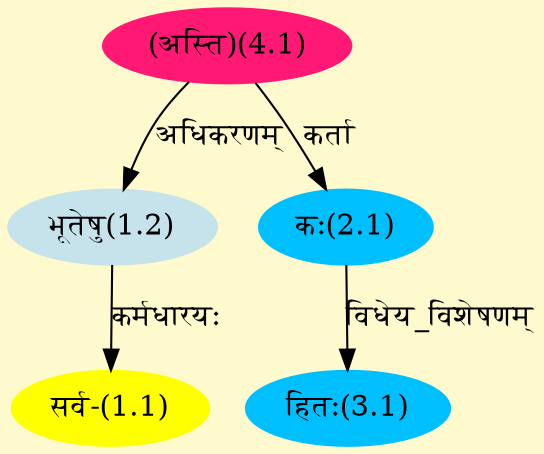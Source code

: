digraph G{
rankdir=BT;
 compound=true;
 bgcolor="lemonchiffon1";
Node1_1 [style=filled, color="#FFFF00" label = "सर्व-(1.1)"]
Node1_2 [style=filled, color="#C6E2EB" label = "भूतेषु(1.2)"]
Node4_1 [style=filled, color="#FF1975" label = "(अस्ति)(4.1)"]
Node2_1 [style=filled, color="#00BFFF" label = "कः(2.1)"]
Node3_1 [style=filled, color="#00BFFF" label = "हितः(3.1)"]
/* Start of Relations section */

Node1_1 -> Node1_2 [  label="कर्मधारयः"  dir="back" ]
Node1_2 -> Node4_1 [  label="अधिकरणम्"  dir="back" ]
Node2_1 -> Node4_1 [  label="कर्ता"  dir="back" ]
Node3_1 -> Node2_1 [  label="विधेय_विशेषणम्"  dir="back" ]
}
